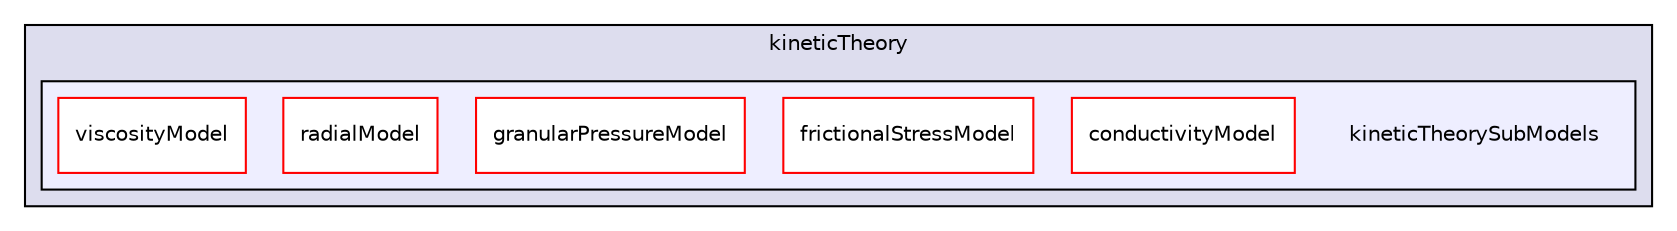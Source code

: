 digraph "kineticTheorySubModels" {
  bgcolor=transparent;
  compound=true
  node [ fontsize="10", fontname="Helvetica"];
  edge [ labelfontsize="10", labelfontname="Helvetica"];
  subgraph clusterdir_6d070473d805f9b4291e8453a1e3cba0 {
    graph [ bgcolor="#ddddee", pencolor="black", label="kineticTheory" fontname="Helvetica", fontsize="10", URL="dir_6d070473d805f9b4291e8453a1e3cba0.html"]
  subgraph clusterdir_f981a973cbcfb4102e151acd659ce85e {
    graph [ bgcolor="#eeeeff", pencolor="black", label="" URL="dir_f981a973cbcfb4102e151acd659ce85e.html"];
    dir_f981a973cbcfb4102e151acd659ce85e [shape=plaintext label="kineticTheorySubModels"];
    dir_b29886e84509c533598e159119498b2a [shape=box label="conductivityModel" color="red" fillcolor="white" style="filled" URL="dir_b29886e84509c533598e159119498b2a.html"];
    dir_845eec589f000c137fd9cd6b6cc2b279 [shape=box label="frictionalStressModel" color="red" fillcolor="white" style="filled" URL="dir_845eec589f000c137fd9cd6b6cc2b279.html"];
    dir_8d6de2f9512d11840e8f7dc92e82c717 [shape=box label="granularPressureModel" color="red" fillcolor="white" style="filled" URL="dir_8d6de2f9512d11840e8f7dc92e82c717.html"];
    dir_62625fb820f229017af019d81d3ce408 [shape=box label="radialModel" color="red" fillcolor="white" style="filled" URL="dir_62625fb820f229017af019d81d3ce408.html"];
    dir_9ef38f77c7c11a6b98f44c8c84adf179 [shape=box label="viscosityModel" color="red" fillcolor="white" style="filled" URL="dir_9ef38f77c7c11a6b98f44c8c84adf179.html"];
  }
  }
}
